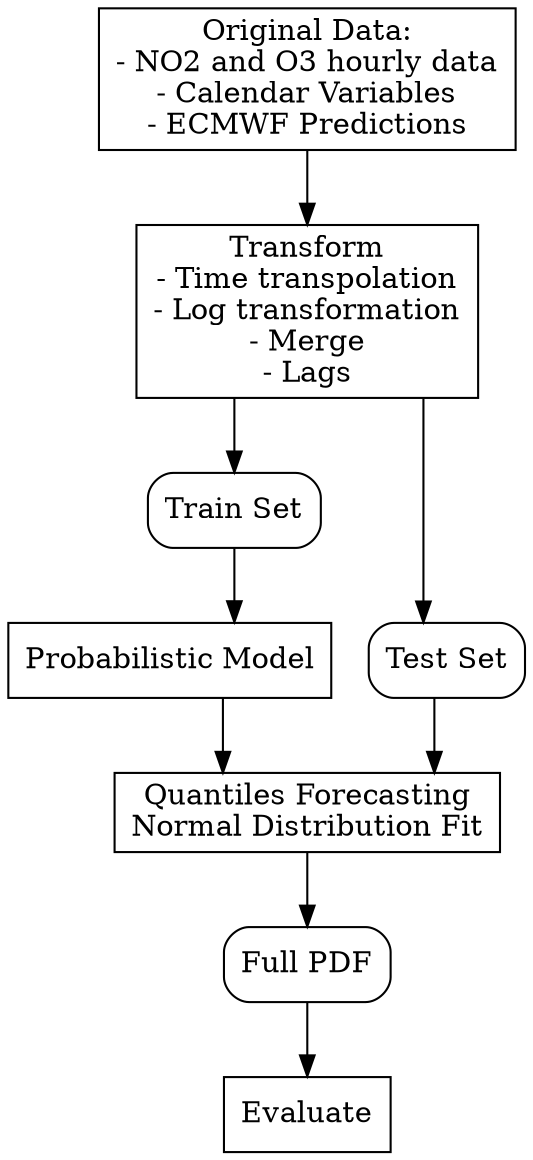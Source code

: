 // Generate with dot -Tpng data_flow.dot -o flow.png

digraph {

rankdir="TB"
graph [splines=ortho]

data[shape="box"  label="Original Data:
- NO2 and O3 hourly data
- Calendar Variables
- ECMWF Predictions"]

a[shape="box"  label="Transform
- Time transpolation
- Log transformation
- Merge
- Lags"]

b[shape="round" style="rounded" label="Train Set"]
c[shape="round" style="rounded" label="Test Set"]

d[shape="round" label="Probabilistic Model"]

quantforecast[shape="round" label="Quantiles Forecasting
Normal Distribution Fit"]

g[shape="round" style="rounded" label="Full PDF"]
h[shape="round"  label="Evaluate"]

data -> a;
a -> b;
a -> c;
b -> d;
d -> quantforecast;
c -> quantforecast;
quantforecast -> g;
g -> h;


}